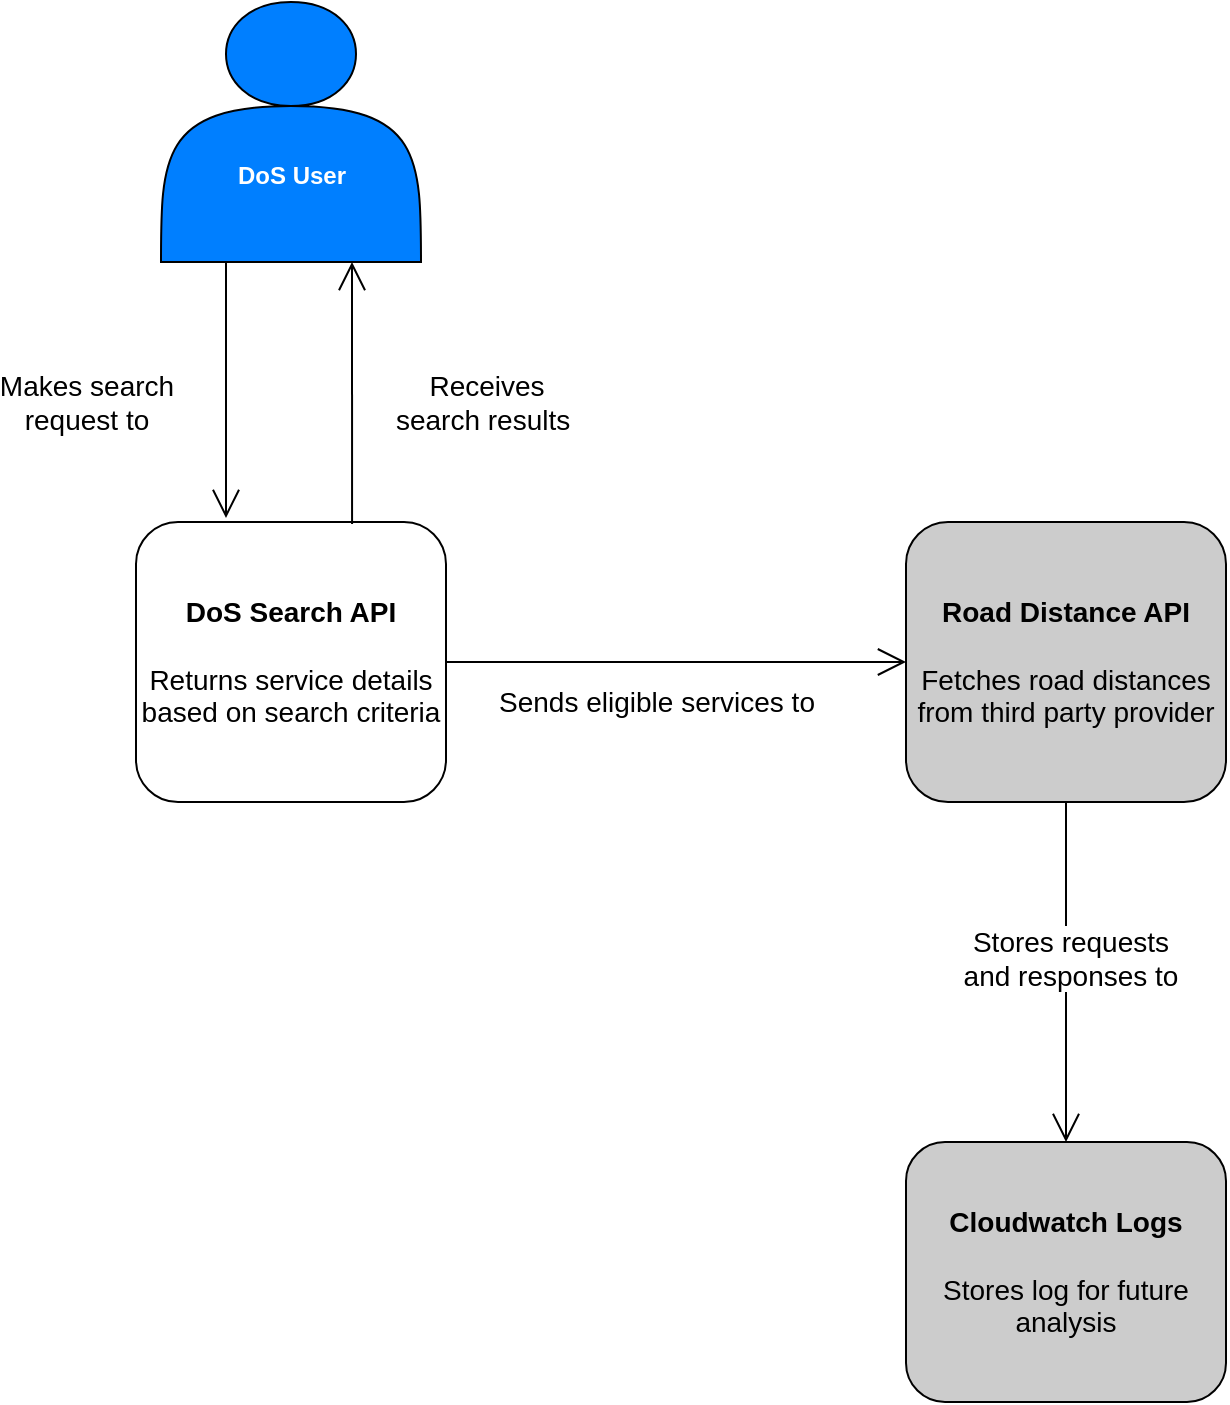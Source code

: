 <mxfile version="14.6.13" type="device"><diagram id="8iirrna2o777dD7SSnwK" name="Page-1"><mxGraphModel dx="1298" dy="816" grid="1" gridSize="10" guides="1" tooltips="1" connect="1" arrows="1" fold="1" page="1" pageScale="1" pageWidth="827" pageHeight="1169" math="0" shadow="0"><root><mxCell id="0"/><mxCell id="1" parent="0"/><mxCell id="sHf9FfSuolxGIul4BD1T-1" value="&lt;b&gt;&lt;br&gt;&lt;br&gt;&lt;br&gt;&lt;font color=&quot;#ffffff&quot;&gt;&lt;br&gt;DoS User&lt;br&gt;&lt;br&gt;&lt;/font&gt;&lt;/b&gt;" style="shape=actor;whiteSpace=wrap;html=1;fillColor=#007FFF;" vertex="1" parent="1"><mxGeometry x="137.5" y="50" width="130" height="130" as="geometry"/></mxCell><mxCell id="sHf9FfSuolxGIul4BD1T-2" value="&lt;font style=&quot;font-size: 14px&quot;&gt;&lt;b&gt;DoS Search API&lt;/b&gt;&lt;br&gt;&lt;br&gt;Returns service details based on search criteria&lt;/font&gt;" style="rounded=1;whiteSpace=wrap;html=1;" vertex="1" parent="1"><mxGeometry x="125" y="310" width="155" height="140" as="geometry"/></mxCell><mxCell id="sHf9FfSuolxGIul4BD1T-3" value="&lt;font style=&quot;font-size: 14px&quot;&gt;&lt;b&gt;Road Distance API&lt;br&gt;&lt;/b&gt;&lt;br&gt;Fetches road distances from third party provider&lt;/font&gt;" style="rounded=1;whiteSpace=wrap;html=1;fillColor=#CCCCCC;" vertex="1" parent="1"><mxGeometry x="510" y="310" width="160" height="140" as="geometry"/></mxCell><mxCell id="sHf9FfSuolxGIul4BD1T-4" value="&lt;font style=&quot;font-size: 14px&quot;&gt;&lt;b&gt;Cloudwatch Logs&lt;br&gt;&lt;/b&gt;&lt;br&gt;Stores log for future analysis&lt;/font&gt;" style="rounded=1;whiteSpace=wrap;html=1;fillColor=#CCCCCC;" vertex="1" parent="1"><mxGeometry x="510" y="620" width="160" height="130" as="geometry"/></mxCell><mxCell id="sHf9FfSuolxGIul4BD1T-5" value="" style="endArrow=open;endFill=1;endSize=12;html=1;exitX=1;exitY=0.5;exitDx=0;exitDy=0;entryX=0;entryY=0.5;entryDx=0;entryDy=0;" edge="1" parent="1" source="sHf9FfSuolxGIul4BD1T-2" target="sHf9FfSuolxGIul4BD1T-3"><mxGeometry width="160" relative="1" as="geometry"><mxPoint x="260" y="399.5" as="sourcePoint"/><mxPoint x="500" y="400" as="targetPoint"/></mxGeometry></mxCell><mxCell id="sHf9FfSuolxGIul4BD1T-12" value="&lt;font style=&quot;font-size: 14px&quot;&gt;Sends eligible services to&lt;/font&gt;" style="edgeLabel;html=1;align=center;verticalAlign=middle;resizable=0;points=[];" vertex="1" connectable="0" parent="sHf9FfSuolxGIul4BD1T-5"><mxGeometry x="-0.156" y="-1" relative="1" as="geometry"><mxPoint x="8" y="19" as="offset"/></mxGeometry></mxCell><mxCell id="sHf9FfSuolxGIul4BD1T-6" value="" style="endArrow=open;endFill=1;endSize=12;html=1;exitX=0.25;exitY=1;exitDx=0;exitDy=0;" edge="1" parent="1" source="sHf9FfSuolxGIul4BD1T-1"><mxGeometry width="160" relative="1" as="geometry"><mxPoint x="260" y="310" as="sourcePoint"/><mxPoint x="170" y="308" as="targetPoint"/></mxGeometry></mxCell><mxCell id="sHf9FfSuolxGIul4BD1T-9" value="&lt;font style=&quot;font-size: 14px&quot;&gt;Makes search &lt;br&gt;request to&lt;/font&gt;" style="edgeLabel;html=1;align=center;verticalAlign=middle;resizable=0;points=[];" vertex="1" connectable="0" parent="sHf9FfSuolxGIul4BD1T-6"><mxGeometry x="-0.2" relative="1" as="geometry"><mxPoint x="-70" y="19" as="offset"/></mxGeometry></mxCell><mxCell id="sHf9FfSuolxGIul4BD1T-8" value="" style="endArrow=open;endFill=1;endSize=12;html=1;exitX=0.5;exitY=1;exitDx=0;exitDy=0;entryX=0.5;entryY=0;entryDx=0;entryDy=0;" edge="1" parent="1" source="sHf9FfSuolxGIul4BD1T-3" target="sHf9FfSuolxGIul4BD1T-4"><mxGeometry width="160" relative="1" as="geometry"><mxPoint x="569.5" y="450" as="sourcePoint"/><mxPoint x="569.5" y="520" as="targetPoint"/></mxGeometry></mxCell><mxCell id="sHf9FfSuolxGIul4BD1T-10" value="&lt;font style=&quot;font-size: 14px&quot;&gt;Stores requests &lt;br&gt;and responses to&lt;/font&gt;" style="edgeLabel;html=1;align=center;verticalAlign=middle;resizable=0;points=[];" vertex="1" connectable="0" parent="sHf9FfSuolxGIul4BD1T-8"><mxGeometry x="-0.091" y="2" relative="1" as="geometry"><mxPoint as="offset"/></mxGeometry></mxCell><mxCell id="sHf9FfSuolxGIul4BD1T-13" value="" style="endArrow=open;endFill=1;endSize=12;html=1;exitX=0.697;exitY=0.007;exitDx=0;exitDy=0;exitPerimeter=0;" edge="1" parent="1" source="sHf9FfSuolxGIul4BD1T-2"><mxGeometry width="160" relative="1" as="geometry"><mxPoint x="180" y="190" as="sourcePoint"/><mxPoint x="233" y="180" as="targetPoint"/></mxGeometry></mxCell><mxCell id="sHf9FfSuolxGIul4BD1T-14" value="&lt;font style=&quot;font-size: 14px&quot;&gt;Receives&lt;br&gt;search results&amp;nbsp;&lt;br&gt;&lt;/font&gt;" style="edgeLabel;html=1;align=center;verticalAlign=middle;resizable=0;points=[];" vertex="1" connectable="0" parent="sHf9FfSuolxGIul4BD1T-13"><mxGeometry x="-0.2" relative="1" as="geometry"><mxPoint x="67" y="-9" as="offset"/></mxGeometry></mxCell></root></mxGraphModel></diagram></mxfile>